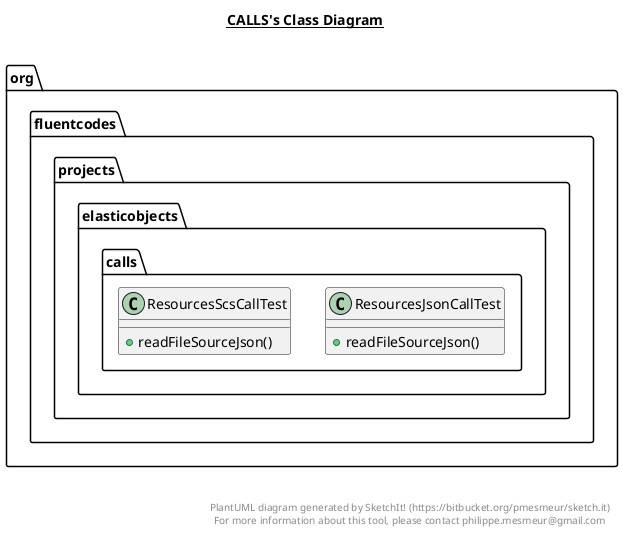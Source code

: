 @startuml

title __CALLS's Class Diagram__\n

  package org.fluentcodes.projects.elasticobjects {
    package org.fluentcodes.projects.elasticobjects.calls {
      class ResourcesJsonCallTest {
          + readFileSourceJson()
      }
    }
  }
  

  package org.fluentcodes.projects.elasticobjects {
    package org.fluentcodes.projects.elasticobjects.calls {
      class ResourcesScsCallTest {
          + readFileSourceJson()
      }
    }
  }
  



right footer


PlantUML diagram generated by SketchIt! (https://bitbucket.org/pmesmeur/sketch.it)
For more information about this tool, please contact philippe.mesmeur@gmail.com
endfooter

@enduml

